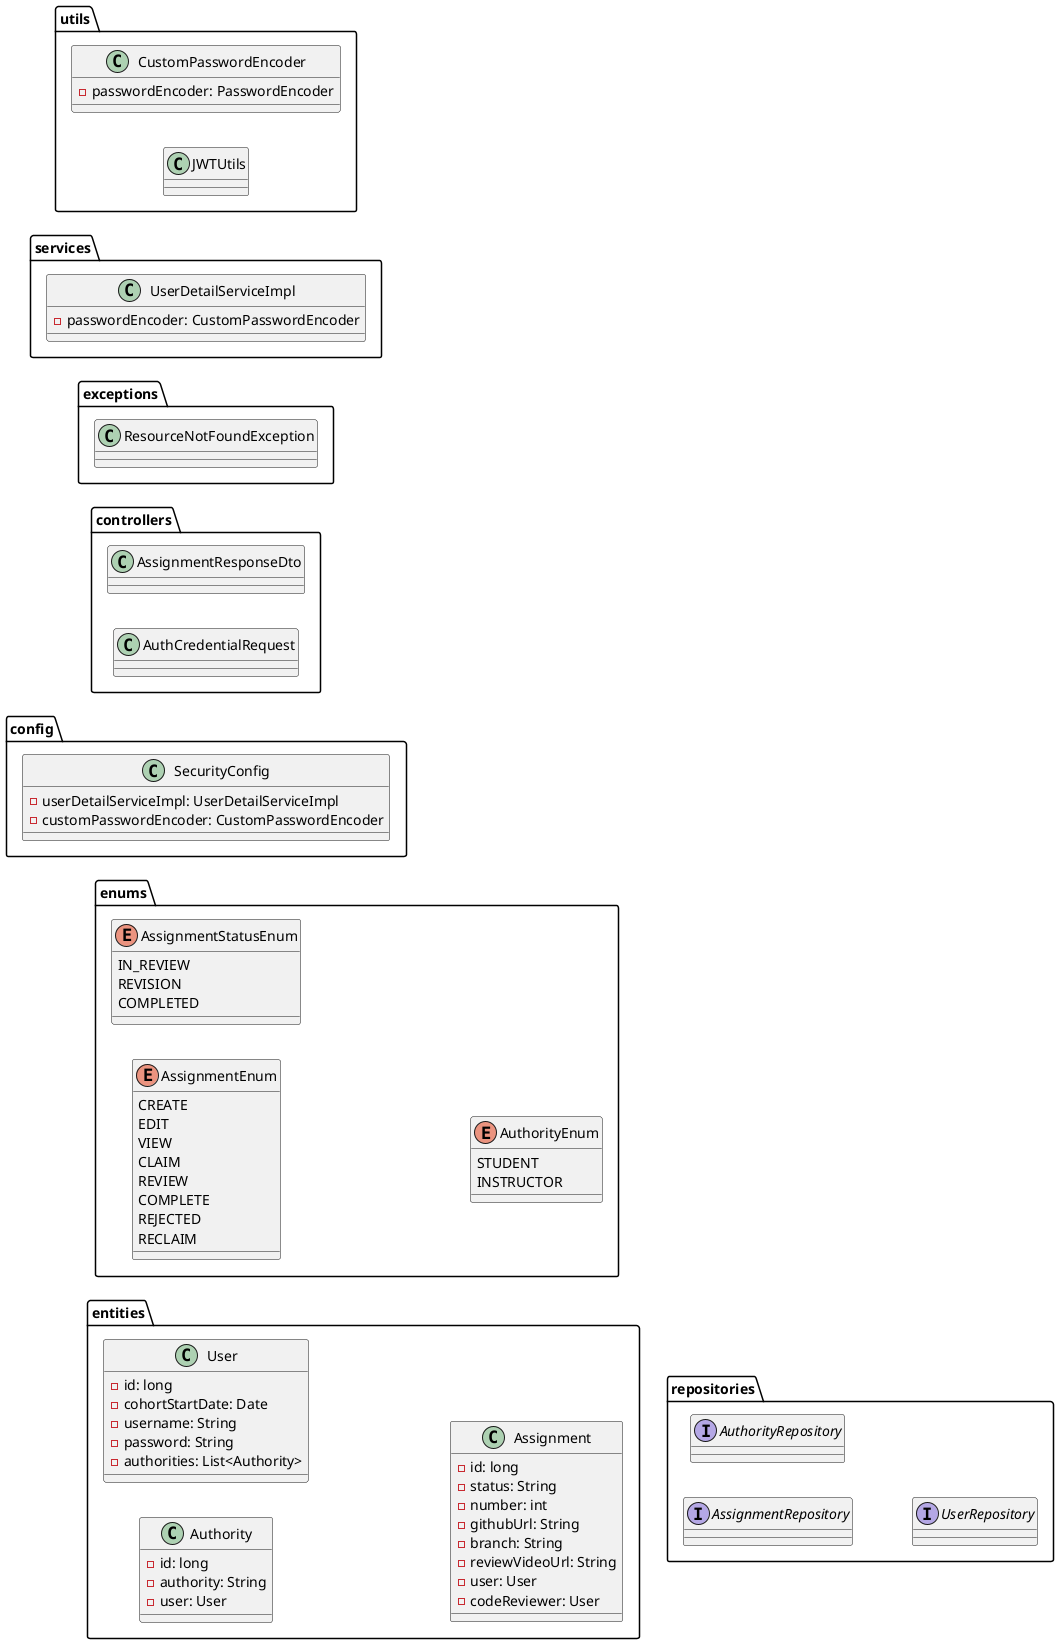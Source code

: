 @startuml

left to right direction
'skinparam linetype polyline
'skinparam linetype ortho

package config {
    class SecurityConfig {
        - userDetailServiceImpl: UserDetailServiceImpl
        - customPasswordEncoder: CustomPasswordEncoder
    }
}

package controllers {
    class AssignmentResponseDto
    class AuthCredentialRequest
}

package entities {
    class Authority {
        - id: long
        - authority: String
        - user: User
    }

    class User {
        - id: long
        - cohortStartDate: Date
        - username: String
        - password: String
        - authorities: List<Authority>
    }

    class Assignment {
        - id: long
        - status: String
        - number: int
        - githubUrl: String
        - branch: String
        - reviewVideoUrl: String
        - user: User
        - codeReviewer: User
    }
}

package enums {
    enum AssignmentEnum {
        CREATE
        EDIT
        VIEW
        CLAIM
        REVIEW
        COMPLETE
        REJECTED
        RECLAIM
    }

    enum AssignmentStatusEnum {
        IN_REVIEW
        REVISION
        COMPLETED
    }

    enum AuthorityEnum {
        STUDENT
        INSTRUCTOR
    }
}

package exceptions {
    class ResourceNotFoundException
}

package repositories {
        interface AssignmentRepository
        interface AuthorityRepository
        interface UserRepository
}

package services {
    class UserDetailServiceImpl {
        - passwordEncoder: CustomPasswordEncoder
    }
}

package utils {
    class CustomPasswordEncoder {
        - passwordEncoder: PasswordEncoder
    }

    class JWTUtils
}




@enduml